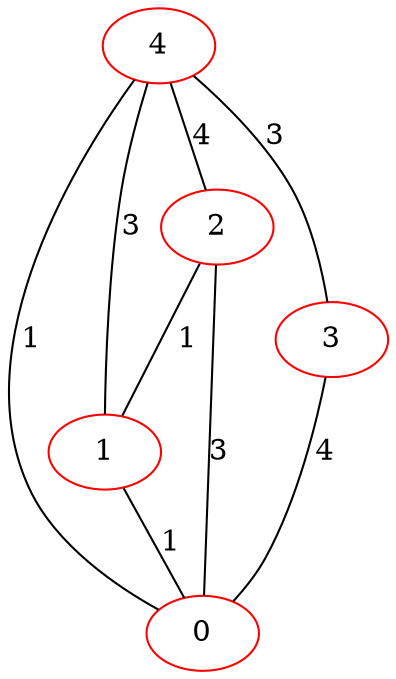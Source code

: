 digraph G {
edge [dir=none]
node [color=red]
1 -> 0 [label= 1 ];
2 -> 0 [label= 3 ];
2 -> 1 [label= 1 ];
3 -> 0 [label= 4 ];
4 -> 0 [label= 1 ];
4 -> 1 [label= 3 ];
4 -> 2 [label= 4 ];
4 -> 3 [label= 3 ];
}